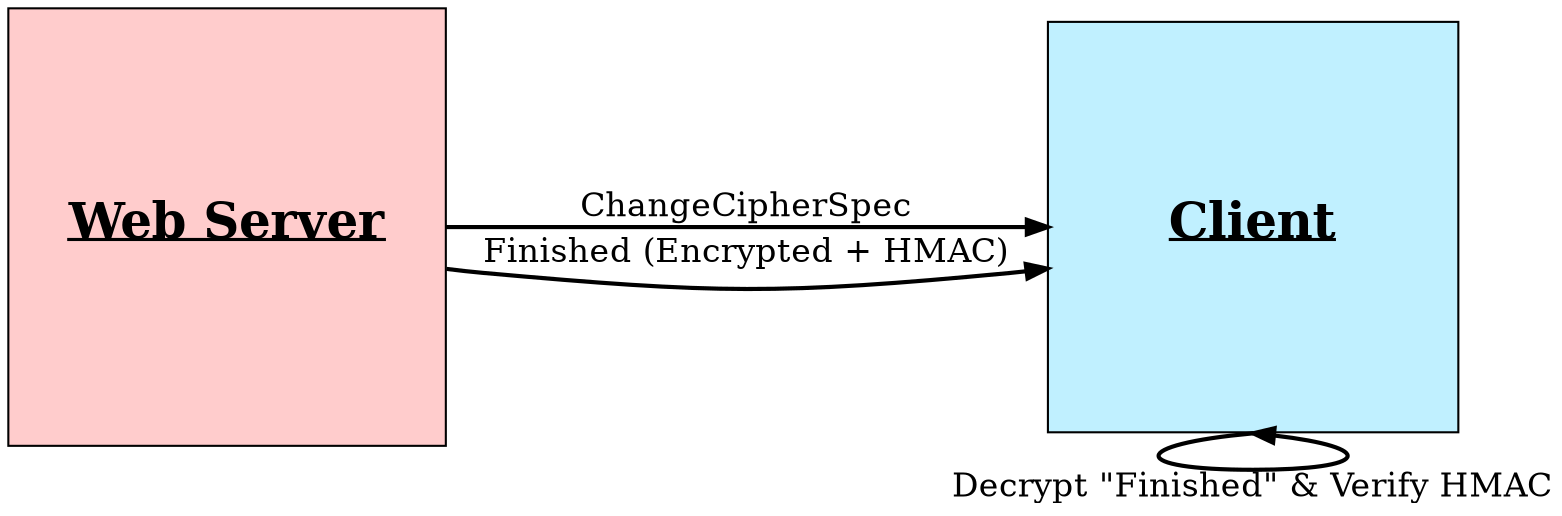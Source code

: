 digraph G {
	graph [
		rankdir = "LR";
		overlap = false;
		splines = true;
	];

	node [
		shape = "square";
	];

	edge [
		style = "bold";
		fontsize = "16";
	];

	"client" [
		label = <<B><U>Client</U></B>>;
		fillcolor = "#C0F0FF";
		style = "filled";
		fontsize = "24";
		margin = "0.8";
	];
	
	"server" [
		label = <<B><U>Web Server</U></B>>;
		fillcolor = "#FFCCCC";
		style = "filled";
		fontsize = "24";
		margin = "0.4";
	];

	server -> client [label = "ChangeCipherSpec"]
	server -> client [label = "Finished (Encrypted + HMAC)"]
	client -> client [tailport = "s", headport = "s", label = "Decrypt \"Finished\" & Verify HMAC"]
}
